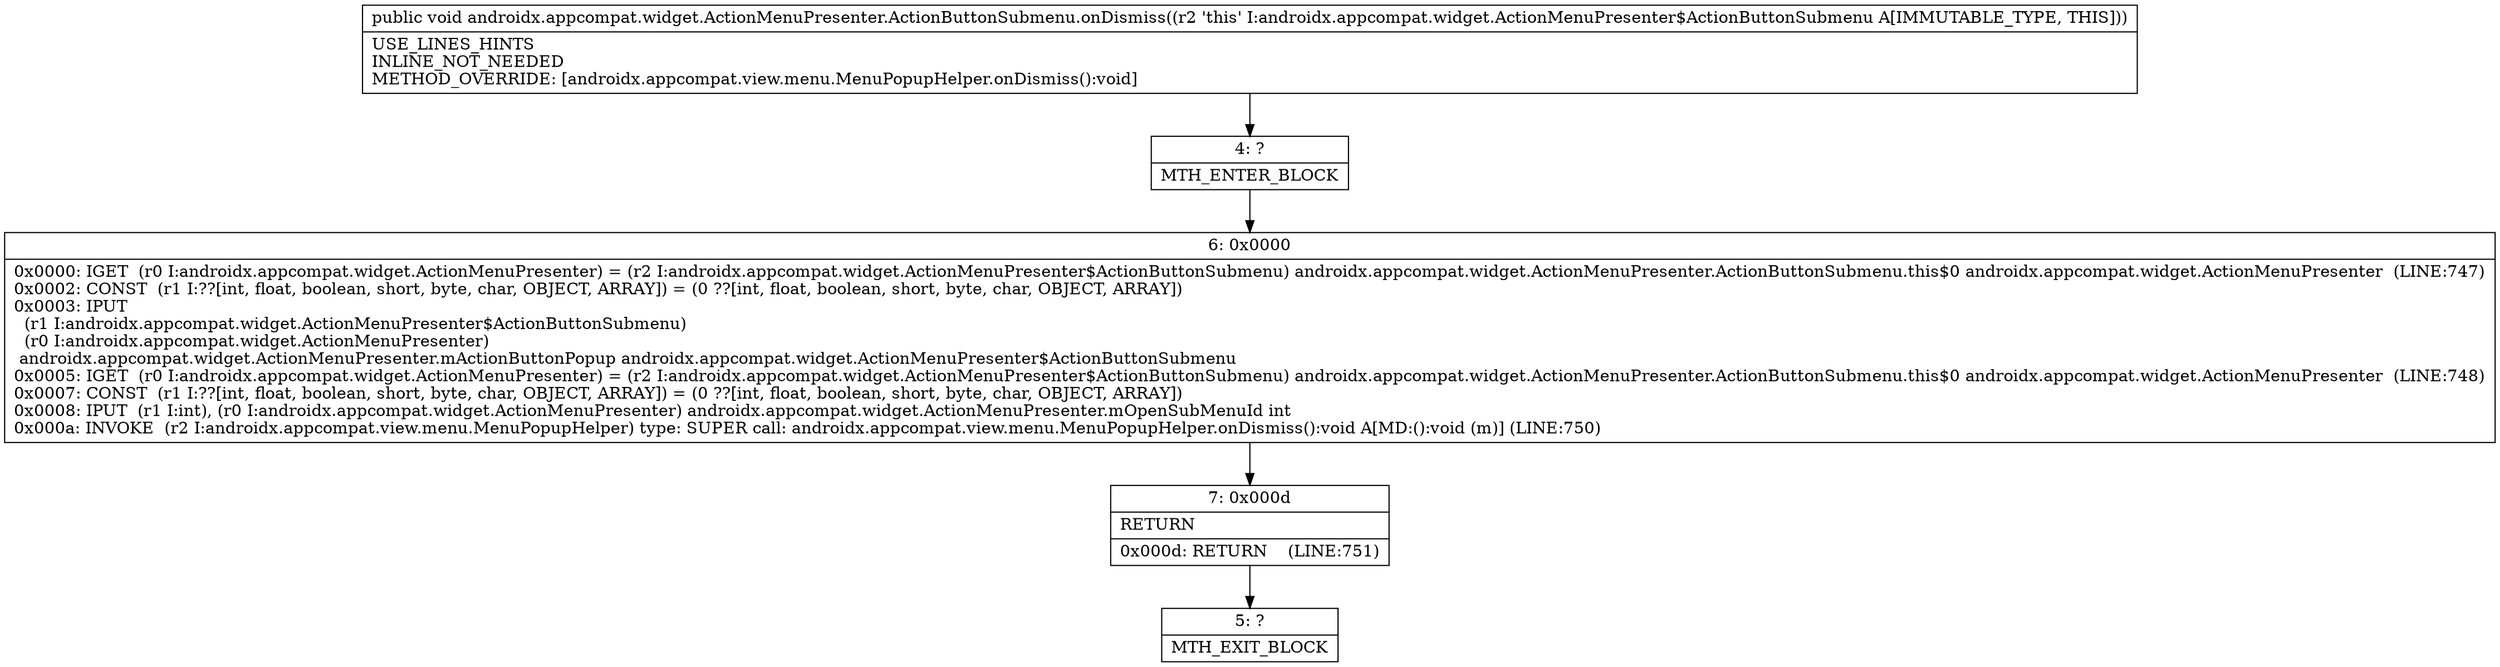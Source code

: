 digraph "CFG forandroidx.appcompat.widget.ActionMenuPresenter.ActionButtonSubmenu.onDismiss()V" {
Node_4 [shape=record,label="{4\:\ ?|MTH_ENTER_BLOCK\l}"];
Node_6 [shape=record,label="{6\:\ 0x0000|0x0000: IGET  (r0 I:androidx.appcompat.widget.ActionMenuPresenter) = (r2 I:androidx.appcompat.widget.ActionMenuPresenter$ActionButtonSubmenu) androidx.appcompat.widget.ActionMenuPresenter.ActionButtonSubmenu.this$0 androidx.appcompat.widget.ActionMenuPresenter  (LINE:747)\l0x0002: CONST  (r1 I:??[int, float, boolean, short, byte, char, OBJECT, ARRAY]) = (0 ??[int, float, boolean, short, byte, char, OBJECT, ARRAY]) \l0x0003: IPUT  \l  (r1 I:androidx.appcompat.widget.ActionMenuPresenter$ActionButtonSubmenu)\l  (r0 I:androidx.appcompat.widget.ActionMenuPresenter)\l androidx.appcompat.widget.ActionMenuPresenter.mActionButtonPopup androidx.appcompat.widget.ActionMenuPresenter$ActionButtonSubmenu \l0x0005: IGET  (r0 I:androidx.appcompat.widget.ActionMenuPresenter) = (r2 I:androidx.appcompat.widget.ActionMenuPresenter$ActionButtonSubmenu) androidx.appcompat.widget.ActionMenuPresenter.ActionButtonSubmenu.this$0 androidx.appcompat.widget.ActionMenuPresenter  (LINE:748)\l0x0007: CONST  (r1 I:??[int, float, boolean, short, byte, char, OBJECT, ARRAY]) = (0 ??[int, float, boolean, short, byte, char, OBJECT, ARRAY]) \l0x0008: IPUT  (r1 I:int), (r0 I:androidx.appcompat.widget.ActionMenuPresenter) androidx.appcompat.widget.ActionMenuPresenter.mOpenSubMenuId int \l0x000a: INVOKE  (r2 I:androidx.appcompat.view.menu.MenuPopupHelper) type: SUPER call: androidx.appcompat.view.menu.MenuPopupHelper.onDismiss():void A[MD:():void (m)] (LINE:750)\l}"];
Node_7 [shape=record,label="{7\:\ 0x000d|RETURN\l|0x000d: RETURN    (LINE:751)\l}"];
Node_5 [shape=record,label="{5\:\ ?|MTH_EXIT_BLOCK\l}"];
MethodNode[shape=record,label="{public void androidx.appcompat.widget.ActionMenuPresenter.ActionButtonSubmenu.onDismiss((r2 'this' I:androidx.appcompat.widget.ActionMenuPresenter$ActionButtonSubmenu A[IMMUTABLE_TYPE, THIS]))  | USE_LINES_HINTS\lINLINE_NOT_NEEDED\lMETHOD_OVERRIDE: [androidx.appcompat.view.menu.MenuPopupHelper.onDismiss():void]\l}"];
MethodNode -> Node_4;Node_4 -> Node_6;
Node_6 -> Node_7;
Node_7 -> Node_5;
}

